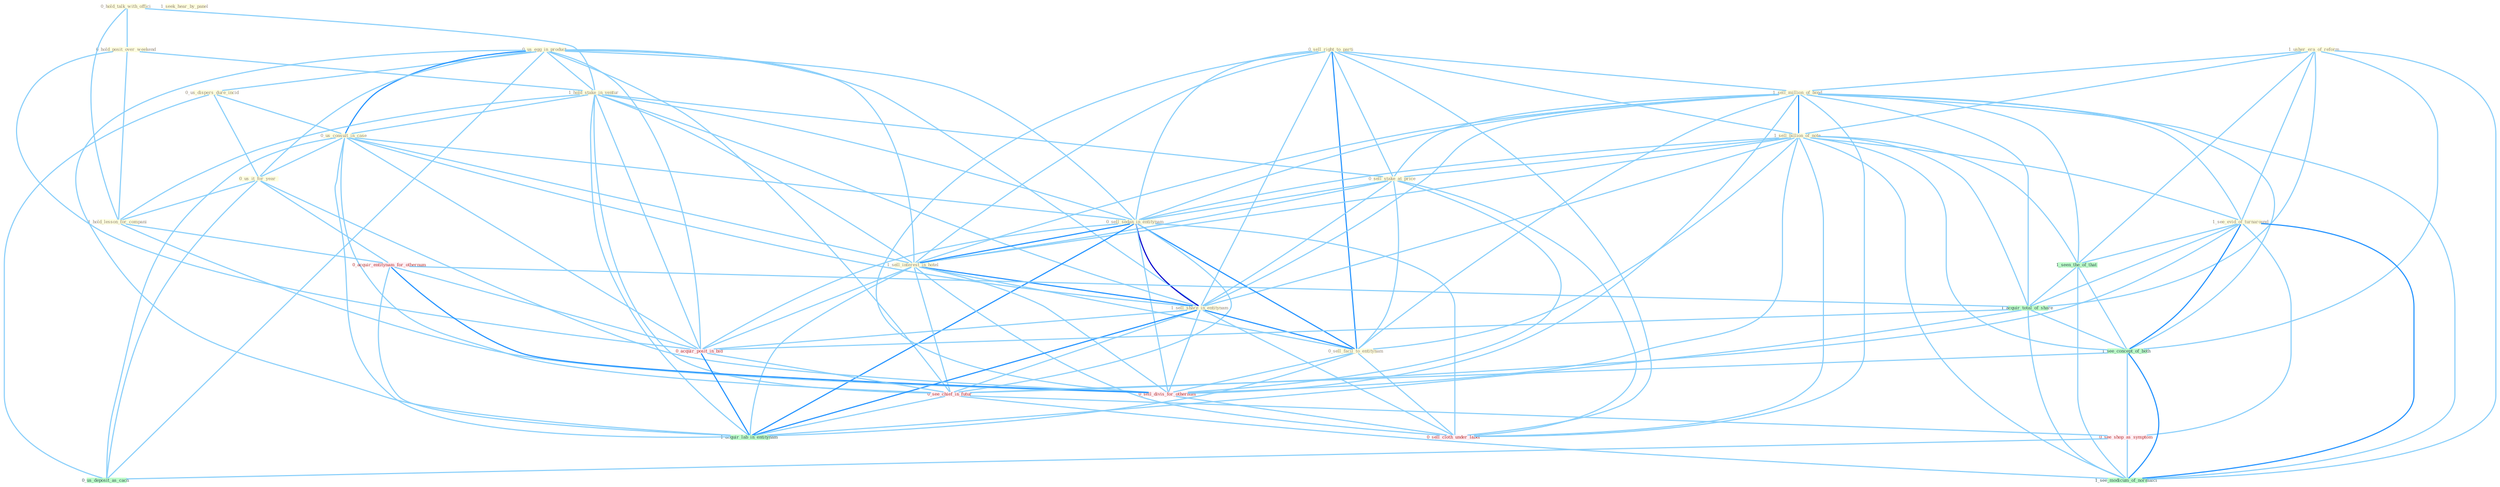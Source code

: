 Graph G{ 
    node
    [shape=polygon,style=filled,width=.5,height=.06,color="#BDFCC9",fixedsize=true,fontsize=4,
    fontcolor="#2f4f4f"];
    {node
    [color="#ffffe0", fontcolor="#8b7d6b"] "0_sell_right_to_parti " "0_hold_talk_with_offici " "1_usher_era_of_reform " "0_us_egg_in_product " "0_hold_posit_over_weekend " "1_hold_stake_in_ventur " "1_sell_million_of_bond " "0_us_dispers_dure_incid " "1_sell_billion_of_note " "0_sell_stake_at_price " "1_seek_hear_by_panel " "0_us_consult_in_case " "0_sell_sedan_in_entitynam " "1_sell_interest_in_hotel " "1_sell_share_in_entitynam " "0_sell_facil_to_entitynam " "0_us_it_for_year " "1_see_evid_of_turnaround " "1_hold_lesson_for_compani "}
{node [color="#fff0f5", fontcolor="#b22222"] "0_acquir_entitynam_for_othernum " "0_sell_divis_for_othernum " "0_sell_cloth_under_label " "0_acquir_posit_in_bid " "0_see_chief_in_futur " "0_see_shop_as_symptom "}
edge [color="#B0E2FF"];

	"0_sell_right_to_parti " -- "1_sell_million_of_bond " [w="1", color="#87cefa" ];
	"0_sell_right_to_parti " -- "1_sell_billion_of_note " [w="1", color="#87cefa" ];
	"0_sell_right_to_parti " -- "0_sell_stake_at_price " [w="1", color="#87cefa" ];
	"0_sell_right_to_parti " -- "0_sell_sedan_in_entitynam " [w="1", color="#87cefa" ];
	"0_sell_right_to_parti " -- "1_sell_interest_in_hotel " [w="1", color="#87cefa" ];
	"0_sell_right_to_parti " -- "1_sell_share_in_entitynam " [w="1", color="#87cefa" ];
	"0_sell_right_to_parti " -- "0_sell_facil_to_entitynam " [w="2", color="#1e90ff" , len=0.8];
	"0_sell_right_to_parti " -- "0_sell_divis_for_othernum " [w="1", color="#87cefa" ];
	"0_sell_right_to_parti " -- "0_sell_cloth_under_label " [w="1", color="#87cefa" ];
	"0_hold_talk_with_offici " -- "0_hold_posit_over_weekend " [w="1", color="#87cefa" ];
	"0_hold_talk_with_offici " -- "1_hold_stake_in_ventur " [w="1", color="#87cefa" ];
	"0_hold_talk_with_offici " -- "1_hold_lesson_for_compani " [w="1", color="#87cefa" ];
	"1_usher_era_of_reform " -- "1_sell_million_of_bond " [w="1", color="#87cefa" ];
	"1_usher_era_of_reform " -- "1_sell_billion_of_note " [w="1", color="#87cefa" ];
	"1_usher_era_of_reform " -- "1_see_evid_of_turnaround " [w="1", color="#87cefa" ];
	"1_usher_era_of_reform " -- "1_seen_the_of_that " [w="1", color="#87cefa" ];
	"1_usher_era_of_reform " -- "1_acquir_total_of_share " [w="1", color="#87cefa" ];
	"1_usher_era_of_reform " -- "1_see_concept_of_both " [w="1", color="#87cefa" ];
	"1_usher_era_of_reform " -- "1_see_modicum_of_normalci " [w="1", color="#87cefa" ];
	"0_us_egg_in_product " -- "1_hold_stake_in_ventur " [w="1", color="#87cefa" ];
	"0_us_egg_in_product " -- "0_us_dispers_dure_incid " [w="1", color="#87cefa" ];
	"0_us_egg_in_product " -- "0_us_consult_in_case " [w="2", color="#1e90ff" , len=0.8];
	"0_us_egg_in_product " -- "0_sell_sedan_in_entitynam " [w="1", color="#87cefa" ];
	"0_us_egg_in_product " -- "1_sell_interest_in_hotel " [w="1", color="#87cefa" ];
	"0_us_egg_in_product " -- "1_sell_share_in_entitynam " [w="1", color="#87cefa" ];
	"0_us_egg_in_product " -- "0_us_it_for_year " [w="1", color="#87cefa" ];
	"0_us_egg_in_product " -- "0_acquir_posit_in_bid " [w="1", color="#87cefa" ];
	"0_us_egg_in_product " -- "0_see_chief_in_futur " [w="1", color="#87cefa" ];
	"0_us_egg_in_product " -- "1_acquir_lab_in_entitynam " [w="1", color="#87cefa" ];
	"0_us_egg_in_product " -- "0_us_deposit_as_cach " [w="1", color="#87cefa" ];
	"0_hold_posit_over_weekend " -- "1_hold_stake_in_ventur " [w="1", color="#87cefa" ];
	"0_hold_posit_over_weekend " -- "1_hold_lesson_for_compani " [w="1", color="#87cefa" ];
	"0_hold_posit_over_weekend " -- "0_acquir_posit_in_bid " [w="1", color="#87cefa" ];
	"1_hold_stake_in_ventur " -- "0_sell_stake_at_price " [w="1", color="#87cefa" ];
	"1_hold_stake_in_ventur " -- "0_us_consult_in_case " [w="1", color="#87cefa" ];
	"1_hold_stake_in_ventur " -- "0_sell_sedan_in_entitynam " [w="1", color="#87cefa" ];
	"1_hold_stake_in_ventur " -- "1_sell_interest_in_hotel " [w="1", color="#87cefa" ];
	"1_hold_stake_in_ventur " -- "1_sell_share_in_entitynam " [w="1", color="#87cefa" ];
	"1_hold_stake_in_ventur " -- "1_hold_lesson_for_compani " [w="1", color="#87cefa" ];
	"1_hold_stake_in_ventur " -- "0_acquir_posit_in_bid " [w="1", color="#87cefa" ];
	"1_hold_stake_in_ventur " -- "0_see_chief_in_futur " [w="1", color="#87cefa" ];
	"1_hold_stake_in_ventur " -- "1_acquir_lab_in_entitynam " [w="1", color="#87cefa" ];
	"1_sell_million_of_bond " -- "1_sell_billion_of_note " [w="2", color="#1e90ff" , len=0.8];
	"1_sell_million_of_bond " -- "0_sell_stake_at_price " [w="1", color="#87cefa" ];
	"1_sell_million_of_bond " -- "0_sell_sedan_in_entitynam " [w="1", color="#87cefa" ];
	"1_sell_million_of_bond " -- "1_sell_interest_in_hotel " [w="1", color="#87cefa" ];
	"1_sell_million_of_bond " -- "1_sell_share_in_entitynam " [w="1", color="#87cefa" ];
	"1_sell_million_of_bond " -- "0_sell_facil_to_entitynam " [w="1", color="#87cefa" ];
	"1_sell_million_of_bond " -- "1_see_evid_of_turnaround " [w="1", color="#87cefa" ];
	"1_sell_million_of_bond " -- "1_seen_the_of_that " [w="1", color="#87cefa" ];
	"1_sell_million_of_bond " -- "0_sell_divis_for_othernum " [w="1", color="#87cefa" ];
	"1_sell_million_of_bond " -- "1_acquir_total_of_share " [w="1", color="#87cefa" ];
	"1_sell_million_of_bond " -- "0_sell_cloth_under_label " [w="1", color="#87cefa" ];
	"1_sell_million_of_bond " -- "1_see_concept_of_both " [w="1", color="#87cefa" ];
	"1_sell_million_of_bond " -- "1_see_modicum_of_normalci " [w="1", color="#87cefa" ];
	"0_us_dispers_dure_incid " -- "0_us_consult_in_case " [w="1", color="#87cefa" ];
	"0_us_dispers_dure_incid " -- "0_us_it_for_year " [w="1", color="#87cefa" ];
	"0_us_dispers_dure_incid " -- "0_us_deposit_as_cach " [w="1", color="#87cefa" ];
	"1_sell_billion_of_note " -- "0_sell_stake_at_price " [w="1", color="#87cefa" ];
	"1_sell_billion_of_note " -- "0_sell_sedan_in_entitynam " [w="1", color="#87cefa" ];
	"1_sell_billion_of_note " -- "1_sell_interest_in_hotel " [w="1", color="#87cefa" ];
	"1_sell_billion_of_note " -- "1_sell_share_in_entitynam " [w="1", color="#87cefa" ];
	"1_sell_billion_of_note " -- "0_sell_facil_to_entitynam " [w="1", color="#87cefa" ];
	"1_sell_billion_of_note " -- "1_see_evid_of_turnaround " [w="1", color="#87cefa" ];
	"1_sell_billion_of_note " -- "1_seen_the_of_that " [w="1", color="#87cefa" ];
	"1_sell_billion_of_note " -- "0_sell_divis_for_othernum " [w="1", color="#87cefa" ];
	"1_sell_billion_of_note " -- "1_acquir_total_of_share " [w="1", color="#87cefa" ];
	"1_sell_billion_of_note " -- "0_sell_cloth_under_label " [w="1", color="#87cefa" ];
	"1_sell_billion_of_note " -- "1_see_concept_of_both " [w="1", color="#87cefa" ];
	"1_sell_billion_of_note " -- "1_see_modicum_of_normalci " [w="1", color="#87cefa" ];
	"0_sell_stake_at_price " -- "0_sell_sedan_in_entitynam " [w="1", color="#87cefa" ];
	"0_sell_stake_at_price " -- "1_sell_interest_in_hotel " [w="1", color="#87cefa" ];
	"0_sell_stake_at_price " -- "1_sell_share_in_entitynam " [w="1", color="#87cefa" ];
	"0_sell_stake_at_price " -- "0_sell_facil_to_entitynam " [w="1", color="#87cefa" ];
	"0_sell_stake_at_price " -- "0_sell_divis_for_othernum " [w="1", color="#87cefa" ];
	"0_sell_stake_at_price " -- "0_sell_cloth_under_label " [w="1", color="#87cefa" ];
	"0_us_consult_in_case " -- "0_sell_sedan_in_entitynam " [w="1", color="#87cefa" ];
	"0_us_consult_in_case " -- "1_sell_interest_in_hotel " [w="1", color="#87cefa" ];
	"0_us_consult_in_case " -- "1_sell_share_in_entitynam " [w="1", color="#87cefa" ];
	"0_us_consult_in_case " -- "0_us_it_for_year " [w="1", color="#87cefa" ];
	"0_us_consult_in_case " -- "0_acquir_posit_in_bid " [w="1", color="#87cefa" ];
	"0_us_consult_in_case " -- "0_see_chief_in_futur " [w="1", color="#87cefa" ];
	"0_us_consult_in_case " -- "1_acquir_lab_in_entitynam " [w="1", color="#87cefa" ];
	"0_us_consult_in_case " -- "0_us_deposit_as_cach " [w="1", color="#87cefa" ];
	"0_sell_sedan_in_entitynam " -- "1_sell_interest_in_hotel " [w="2", color="#1e90ff" , len=0.8];
	"0_sell_sedan_in_entitynam " -- "1_sell_share_in_entitynam " [w="3", color="#0000cd" , len=0.6];
	"0_sell_sedan_in_entitynam " -- "0_sell_facil_to_entitynam " [w="2", color="#1e90ff" , len=0.8];
	"0_sell_sedan_in_entitynam " -- "0_sell_divis_for_othernum " [w="1", color="#87cefa" ];
	"0_sell_sedan_in_entitynam " -- "0_sell_cloth_under_label " [w="1", color="#87cefa" ];
	"0_sell_sedan_in_entitynam " -- "0_acquir_posit_in_bid " [w="1", color="#87cefa" ];
	"0_sell_sedan_in_entitynam " -- "0_see_chief_in_futur " [w="1", color="#87cefa" ];
	"0_sell_sedan_in_entitynam " -- "1_acquir_lab_in_entitynam " [w="2", color="#1e90ff" , len=0.8];
	"1_sell_interest_in_hotel " -- "1_sell_share_in_entitynam " [w="2", color="#1e90ff" , len=0.8];
	"1_sell_interest_in_hotel " -- "0_sell_facil_to_entitynam " [w="1", color="#87cefa" ];
	"1_sell_interest_in_hotel " -- "0_sell_divis_for_othernum " [w="1", color="#87cefa" ];
	"1_sell_interest_in_hotel " -- "0_sell_cloth_under_label " [w="1", color="#87cefa" ];
	"1_sell_interest_in_hotel " -- "0_acquir_posit_in_bid " [w="1", color="#87cefa" ];
	"1_sell_interest_in_hotel " -- "0_see_chief_in_futur " [w="1", color="#87cefa" ];
	"1_sell_interest_in_hotel " -- "1_acquir_lab_in_entitynam " [w="1", color="#87cefa" ];
	"1_sell_share_in_entitynam " -- "0_sell_facil_to_entitynam " [w="2", color="#1e90ff" , len=0.8];
	"1_sell_share_in_entitynam " -- "0_sell_divis_for_othernum " [w="1", color="#87cefa" ];
	"1_sell_share_in_entitynam " -- "0_sell_cloth_under_label " [w="1", color="#87cefa" ];
	"1_sell_share_in_entitynam " -- "0_acquir_posit_in_bid " [w="1", color="#87cefa" ];
	"1_sell_share_in_entitynam " -- "0_see_chief_in_futur " [w="1", color="#87cefa" ];
	"1_sell_share_in_entitynam " -- "1_acquir_lab_in_entitynam " [w="2", color="#1e90ff" , len=0.8];
	"0_sell_facil_to_entitynam " -- "0_sell_divis_for_othernum " [w="1", color="#87cefa" ];
	"0_sell_facil_to_entitynam " -- "0_sell_cloth_under_label " [w="1", color="#87cefa" ];
	"0_sell_facil_to_entitynam " -- "1_acquir_lab_in_entitynam " [w="1", color="#87cefa" ];
	"0_us_it_for_year " -- "1_hold_lesson_for_compani " [w="1", color="#87cefa" ];
	"0_us_it_for_year " -- "0_acquir_entitynam_for_othernum " [w="1", color="#87cefa" ];
	"0_us_it_for_year " -- "0_sell_divis_for_othernum " [w="1", color="#87cefa" ];
	"0_us_it_for_year " -- "0_us_deposit_as_cach " [w="1", color="#87cefa" ];
	"1_see_evid_of_turnaround " -- "1_seen_the_of_that " [w="1", color="#87cefa" ];
	"1_see_evid_of_turnaround " -- "1_acquir_total_of_share " [w="1", color="#87cefa" ];
	"1_see_evid_of_turnaround " -- "1_see_concept_of_both " [w="2", color="#1e90ff" , len=0.8];
	"1_see_evid_of_turnaround " -- "0_see_chief_in_futur " [w="1", color="#87cefa" ];
	"1_see_evid_of_turnaround " -- "0_see_shop_as_symptom " [w="1", color="#87cefa" ];
	"1_see_evid_of_turnaround " -- "1_see_modicum_of_normalci " [w="2", color="#1e90ff" , len=0.8];
	"1_hold_lesson_for_compani " -- "0_acquir_entitynam_for_othernum " [w="1", color="#87cefa" ];
	"1_hold_lesson_for_compani " -- "0_sell_divis_for_othernum " [w="1", color="#87cefa" ];
	"0_acquir_entitynam_for_othernum " -- "0_sell_divis_for_othernum " [w="2", color="#1e90ff" , len=0.8];
	"0_acquir_entitynam_for_othernum " -- "1_acquir_total_of_share " [w="1", color="#87cefa" ];
	"0_acquir_entitynam_for_othernum " -- "0_acquir_posit_in_bid " [w="1", color="#87cefa" ];
	"0_acquir_entitynam_for_othernum " -- "1_acquir_lab_in_entitynam " [w="1", color="#87cefa" ];
	"1_seen_the_of_that " -- "1_acquir_total_of_share " [w="1", color="#87cefa" ];
	"1_seen_the_of_that " -- "1_see_concept_of_both " [w="1", color="#87cefa" ];
	"1_seen_the_of_that " -- "1_see_modicum_of_normalci " [w="1", color="#87cefa" ];
	"0_sell_divis_for_othernum " -- "0_sell_cloth_under_label " [w="1", color="#87cefa" ];
	"1_acquir_total_of_share " -- "0_acquir_posit_in_bid " [w="1", color="#87cefa" ];
	"1_acquir_total_of_share " -- "1_see_concept_of_both " [w="1", color="#87cefa" ];
	"1_acquir_total_of_share " -- "1_acquir_lab_in_entitynam " [w="1", color="#87cefa" ];
	"1_acquir_total_of_share " -- "1_see_modicum_of_normalci " [w="1", color="#87cefa" ];
	"0_acquir_posit_in_bid " -- "0_see_chief_in_futur " [w="1", color="#87cefa" ];
	"0_acquir_posit_in_bid " -- "1_acquir_lab_in_entitynam " [w="2", color="#1e90ff" , len=0.8];
	"1_see_concept_of_both " -- "0_see_chief_in_futur " [w="1", color="#87cefa" ];
	"1_see_concept_of_both " -- "0_see_shop_as_symptom " [w="1", color="#87cefa" ];
	"1_see_concept_of_both " -- "1_see_modicum_of_normalci " [w="2", color="#1e90ff" , len=0.8];
	"0_see_chief_in_futur " -- "0_see_shop_as_symptom " [w="1", color="#87cefa" ];
	"0_see_chief_in_futur " -- "1_acquir_lab_in_entitynam " [w="1", color="#87cefa" ];
	"0_see_chief_in_futur " -- "1_see_modicum_of_normalci " [w="1", color="#87cefa" ];
	"0_see_shop_as_symptom " -- "0_us_deposit_as_cach " [w="1", color="#87cefa" ];
	"0_see_shop_as_symptom " -- "1_see_modicum_of_normalci " [w="1", color="#87cefa" ];
}
